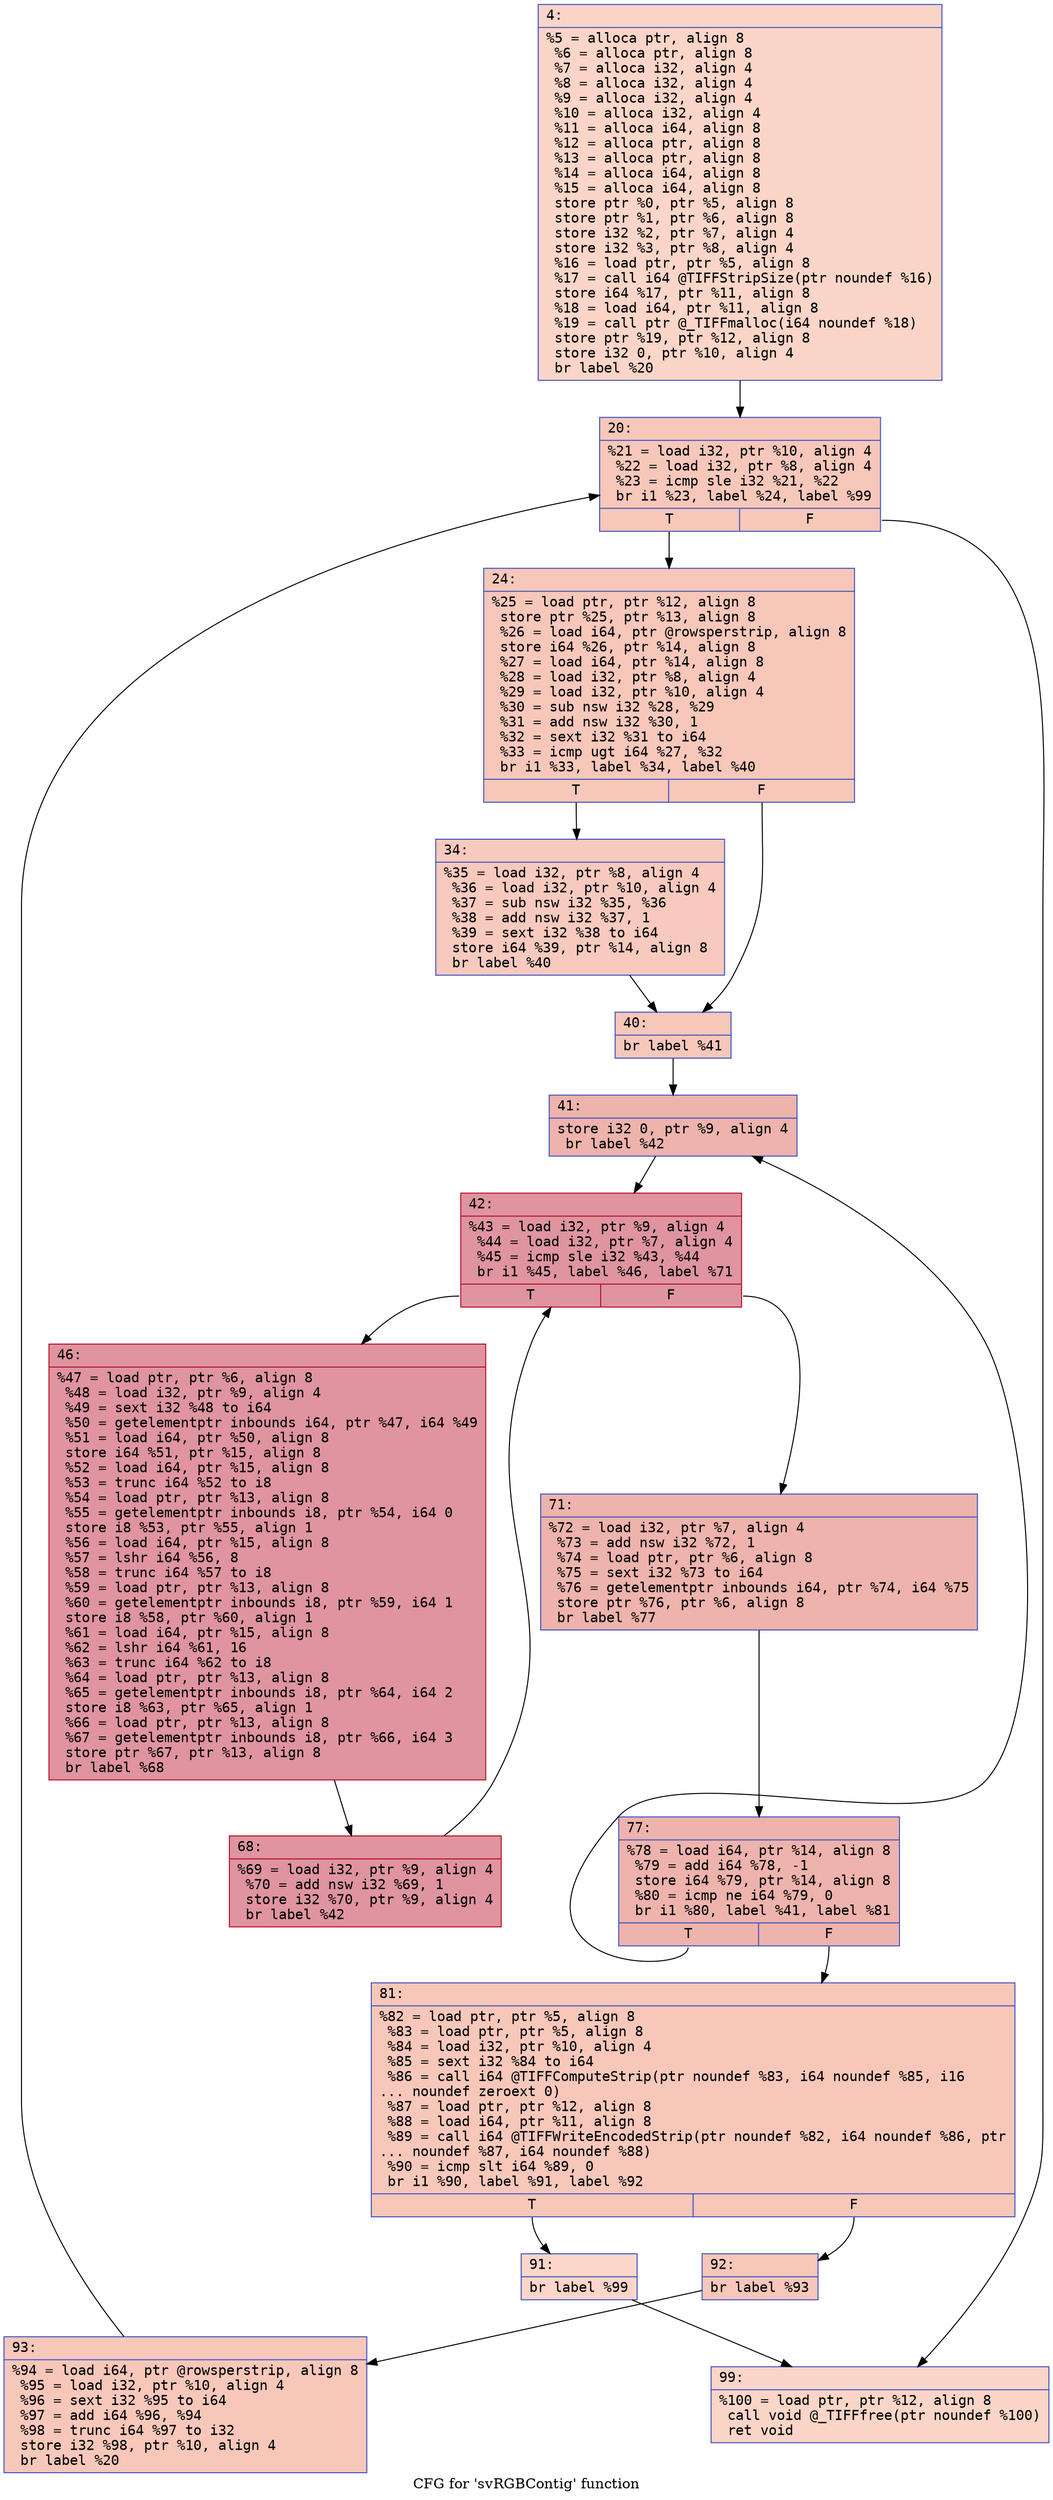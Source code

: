 digraph "CFG for 'svRGBContig' function" {
	label="CFG for 'svRGBContig' function";

	Node0x6000000c9c70 [shape=record,color="#3d50c3ff", style=filled, fillcolor="#f5a08170" fontname="Courier",label="{4:\l|  %5 = alloca ptr, align 8\l  %6 = alloca ptr, align 8\l  %7 = alloca i32, align 4\l  %8 = alloca i32, align 4\l  %9 = alloca i32, align 4\l  %10 = alloca i32, align 4\l  %11 = alloca i64, align 8\l  %12 = alloca ptr, align 8\l  %13 = alloca ptr, align 8\l  %14 = alloca i64, align 8\l  %15 = alloca i64, align 8\l  store ptr %0, ptr %5, align 8\l  store ptr %1, ptr %6, align 8\l  store i32 %2, ptr %7, align 4\l  store i32 %3, ptr %8, align 4\l  %16 = load ptr, ptr %5, align 8\l  %17 = call i64 @TIFFStripSize(ptr noundef %16)\l  store i64 %17, ptr %11, align 8\l  %18 = load i64, ptr %11, align 8\l  %19 = call ptr @_TIFFmalloc(i64 noundef %18)\l  store ptr %19, ptr %12, align 8\l  store i32 0, ptr %10, align 4\l  br label %20\l}"];
	Node0x6000000c9c70 -> Node0x6000000c9cc0[tooltip="4 -> 20\nProbability 100.00%" ];
	Node0x6000000c9cc0 [shape=record,color="#3d50c3ff", style=filled, fillcolor="#ec7f6370" fontname="Courier",label="{20:\l|  %21 = load i32, ptr %10, align 4\l  %22 = load i32, ptr %8, align 4\l  %23 = icmp sle i32 %21, %22\l  br i1 %23, label %24, label %99\l|{<s0>T|<s1>F}}"];
	Node0x6000000c9cc0:s0 -> Node0x6000000c9d10[tooltip="20 -> 24\nProbability 96.88%" ];
	Node0x6000000c9cc0:s1 -> Node0x6000000ca120[tooltip="20 -> 99\nProbability 3.12%" ];
	Node0x6000000c9d10 [shape=record,color="#3d50c3ff", style=filled, fillcolor="#ec7f6370" fontname="Courier",label="{24:\l|  %25 = load ptr, ptr %12, align 8\l  store ptr %25, ptr %13, align 8\l  %26 = load i64, ptr @rowsperstrip, align 8\l  store i64 %26, ptr %14, align 8\l  %27 = load i64, ptr %14, align 8\l  %28 = load i32, ptr %8, align 4\l  %29 = load i32, ptr %10, align 4\l  %30 = sub nsw i32 %28, %29\l  %31 = add nsw i32 %30, 1\l  %32 = sext i32 %31 to i64\l  %33 = icmp ugt i64 %27, %32\l  br i1 %33, label %34, label %40\l|{<s0>T|<s1>F}}"];
	Node0x6000000c9d10:s0 -> Node0x6000000c9d60[tooltip="24 -> 34\nProbability 50.00%" ];
	Node0x6000000c9d10:s1 -> Node0x6000000c9db0[tooltip="24 -> 40\nProbability 50.00%" ];
	Node0x6000000c9d60 [shape=record,color="#3d50c3ff", style=filled, fillcolor="#ef886b70" fontname="Courier",label="{34:\l|  %35 = load i32, ptr %8, align 4\l  %36 = load i32, ptr %10, align 4\l  %37 = sub nsw i32 %35, %36\l  %38 = add nsw i32 %37, 1\l  %39 = sext i32 %38 to i64\l  store i64 %39, ptr %14, align 8\l  br label %40\l}"];
	Node0x6000000c9d60 -> Node0x6000000c9db0[tooltip="34 -> 40\nProbability 100.00%" ];
	Node0x6000000c9db0 [shape=record,color="#3d50c3ff", style=filled, fillcolor="#ec7f6370" fontname="Courier",label="{40:\l|  br label %41\l}"];
	Node0x6000000c9db0 -> Node0x6000000c9e00[tooltip="40 -> 41\nProbability 100.00%" ];
	Node0x6000000c9e00 [shape=record,color="#3d50c3ff", style=filled, fillcolor="#d6524470" fontname="Courier",label="{41:\l|  store i32 0, ptr %9, align 4\l  br label %42\l}"];
	Node0x6000000c9e00 -> Node0x6000000c9e50[tooltip="41 -> 42\nProbability 100.00%" ];
	Node0x6000000c9e50 [shape=record,color="#b70d28ff", style=filled, fillcolor="#b70d2870" fontname="Courier",label="{42:\l|  %43 = load i32, ptr %9, align 4\l  %44 = load i32, ptr %7, align 4\l  %45 = icmp sle i32 %43, %44\l  br i1 %45, label %46, label %71\l|{<s0>T|<s1>F}}"];
	Node0x6000000c9e50:s0 -> Node0x6000000c9ea0[tooltip="42 -> 46\nProbability 96.88%" ];
	Node0x6000000c9e50:s1 -> Node0x6000000c9f40[tooltip="42 -> 71\nProbability 3.12%" ];
	Node0x6000000c9ea0 [shape=record,color="#b70d28ff", style=filled, fillcolor="#b70d2870" fontname="Courier",label="{46:\l|  %47 = load ptr, ptr %6, align 8\l  %48 = load i32, ptr %9, align 4\l  %49 = sext i32 %48 to i64\l  %50 = getelementptr inbounds i64, ptr %47, i64 %49\l  %51 = load i64, ptr %50, align 8\l  store i64 %51, ptr %15, align 8\l  %52 = load i64, ptr %15, align 8\l  %53 = trunc i64 %52 to i8\l  %54 = load ptr, ptr %13, align 8\l  %55 = getelementptr inbounds i8, ptr %54, i64 0\l  store i8 %53, ptr %55, align 1\l  %56 = load i64, ptr %15, align 8\l  %57 = lshr i64 %56, 8\l  %58 = trunc i64 %57 to i8\l  %59 = load ptr, ptr %13, align 8\l  %60 = getelementptr inbounds i8, ptr %59, i64 1\l  store i8 %58, ptr %60, align 1\l  %61 = load i64, ptr %15, align 8\l  %62 = lshr i64 %61, 16\l  %63 = trunc i64 %62 to i8\l  %64 = load ptr, ptr %13, align 8\l  %65 = getelementptr inbounds i8, ptr %64, i64 2\l  store i8 %63, ptr %65, align 1\l  %66 = load ptr, ptr %13, align 8\l  %67 = getelementptr inbounds i8, ptr %66, i64 3\l  store ptr %67, ptr %13, align 8\l  br label %68\l}"];
	Node0x6000000c9ea0 -> Node0x6000000c9ef0[tooltip="46 -> 68\nProbability 100.00%" ];
	Node0x6000000c9ef0 [shape=record,color="#b70d28ff", style=filled, fillcolor="#b70d2870" fontname="Courier",label="{68:\l|  %69 = load i32, ptr %9, align 4\l  %70 = add nsw i32 %69, 1\l  store i32 %70, ptr %9, align 4\l  br label %42\l}"];
	Node0x6000000c9ef0 -> Node0x6000000c9e50[tooltip="68 -> 42\nProbability 100.00%" ];
	Node0x6000000c9f40 [shape=record,color="#3d50c3ff", style=filled, fillcolor="#d6524470" fontname="Courier",label="{71:\l|  %72 = load i32, ptr %7, align 4\l  %73 = add nsw i32 %72, 1\l  %74 = load ptr, ptr %6, align 8\l  %75 = sext i32 %73 to i64\l  %76 = getelementptr inbounds i64, ptr %74, i64 %75\l  store ptr %76, ptr %6, align 8\l  br label %77\l}"];
	Node0x6000000c9f40 -> Node0x6000000c9f90[tooltip="71 -> 77\nProbability 100.00%" ];
	Node0x6000000c9f90 [shape=record,color="#3d50c3ff", style=filled, fillcolor="#d6524470" fontname="Courier",label="{77:\l|  %78 = load i64, ptr %14, align 8\l  %79 = add i64 %78, -1\l  store i64 %79, ptr %14, align 8\l  %80 = icmp ne i64 %79, 0\l  br i1 %80, label %41, label %81\l|{<s0>T|<s1>F}}"];
	Node0x6000000c9f90:s0 -> Node0x6000000c9e00[tooltip="77 -> 41\nProbability 96.88%" ];
	Node0x6000000c9f90:s1 -> Node0x6000000c9fe0[tooltip="77 -> 81\nProbability 3.12%" ];
	Node0x6000000c9fe0 [shape=record,color="#3d50c3ff", style=filled, fillcolor="#ec7f6370" fontname="Courier",label="{81:\l|  %82 = load ptr, ptr %5, align 8\l  %83 = load ptr, ptr %5, align 8\l  %84 = load i32, ptr %10, align 4\l  %85 = sext i32 %84 to i64\l  %86 = call i64 @TIFFComputeStrip(ptr noundef %83, i64 noundef %85, i16\l... noundef zeroext 0)\l  %87 = load ptr, ptr %12, align 8\l  %88 = load i64, ptr %11, align 8\l  %89 = call i64 @TIFFWriteEncodedStrip(ptr noundef %82, i64 noundef %86, ptr\l... noundef %87, i64 noundef %88)\l  %90 = icmp slt i64 %89, 0\l  br i1 %90, label %91, label %92\l|{<s0>T|<s1>F}}"];
	Node0x6000000c9fe0:s0 -> Node0x6000000ca030[tooltip="81 -> 91\nProbability 3.12%" ];
	Node0x6000000c9fe0:s1 -> Node0x6000000ca080[tooltip="81 -> 92\nProbability 96.88%" ];
	Node0x6000000ca030 [shape=record,color="#3d50c3ff", style=filled, fillcolor="#f6a38570" fontname="Courier",label="{91:\l|  br label %99\l}"];
	Node0x6000000ca030 -> Node0x6000000ca120[tooltip="91 -> 99\nProbability 100.00%" ];
	Node0x6000000ca080 [shape=record,color="#3d50c3ff", style=filled, fillcolor="#ec7f6370" fontname="Courier",label="{92:\l|  br label %93\l}"];
	Node0x6000000ca080 -> Node0x6000000ca0d0[tooltip="92 -> 93\nProbability 100.00%" ];
	Node0x6000000ca0d0 [shape=record,color="#3d50c3ff", style=filled, fillcolor="#ec7f6370" fontname="Courier",label="{93:\l|  %94 = load i64, ptr @rowsperstrip, align 8\l  %95 = load i32, ptr %10, align 4\l  %96 = sext i32 %95 to i64\l  %97 = add i64 %96, %94\l  %98 = trunc i64 %97 to i32\l  store i32 %98, ptr %10, align 4\l  br label %20\l}"];
	Node0x6000000ca0d0 -> Node0x6000000c9cc0[tooltip="93 -> 20\nProbability 100.00%" ];
	Node0x6000000ca120 [shape=record,color="#3d50c3ff", style=filled, fillcolor="#f5a08170" fontname="Courier",label="{99:\l|  %100 = load ptr, ptr %12, align 8\l  call void @_TIFFfree(ptr noundef %100)\l  ret void\l}"];
}
